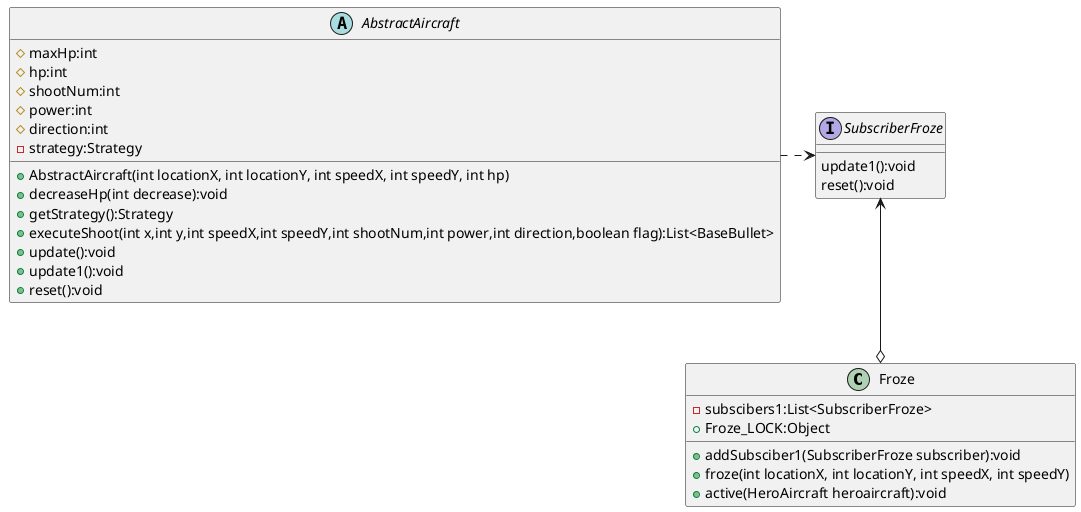 @startuml
'https://plantuml.com/class-diagram

class Froze{
    - subscibers1:List<SubscriberFroze>
    + Froze_LOCK:Object
    + addSubsciber1(SubscriberFroze subscriber):void
    + froze(int locationX, int locationY, int speedX, int speedY)
    + active(HeroAircraft heroaircraft):void
}
interface SubscriberFroze
{
    update1():void
    reset():void
}
abstract class AbstractAircraft
{
    # maxHp:int
    # hp:int
    # shootNum:int
    # power:int
    # direction:int
    - strategy:Strategy
    + AbstractAircraft(int locationX, int locationY, int speedX, int speedY, int hp)
    + decreaseHp(int decrease):void
    + getStrategy():Strategy
    + executeShoot(int x,int y,int speedX,int speedY,int shootNum,int power,int direction,boolean flag):List<BaseBullet>
    + update():void
    + update1():void
    + reset():void
 }
AbstractAircraft-right.>SubscriberFroze
SubscriberFroze<--o Froze

@enduml
